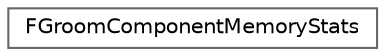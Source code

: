 digraph "Graphical Class Hierarchy"
{
 // INTERACTIVE_SVG=YES
 // LATEX_PDF_SIZE
  bgcolor="transparent";
  edge [fontname=Helvetica,fontsize=10,labelfontname=Helvetica,labelfontsize=10];
  node [fontname=Helvetica,fontsize=10,shape=box,height=0.2,width=0.4];
  rankdir="LR";
  Node0 [id="Node000000",label="FGroomComponentMemoryStats",height=0.2,width=0.4,color="grey40", fillcolor="white", style="filled",URL="$dd/d62/structFGroomComponentMemoryStats.html",tooltip=" "];
}
